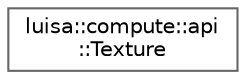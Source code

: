 digraph "类继承关系图"
{
 // LATEX_PDF_SIZE
  bgcolor="transparent";
  edge [fontname=Helvetica,fontsize=10,labelfontname=Helvetica,labelfontsize=10];
  node [fontname=Helvetica,fontsize=10,shape=box,height=0.2,width=0.4];
  rankdir="LR";
  Node0 [id="Node000000",label="luisa::compute::api\l::Texture",height=0.2,width=0.4,color="grey40", fillcolor="white", style="filled",URL="$structluisa_1_1compute_1_1api_1_1_texture.html",tooltip=" "];
}
